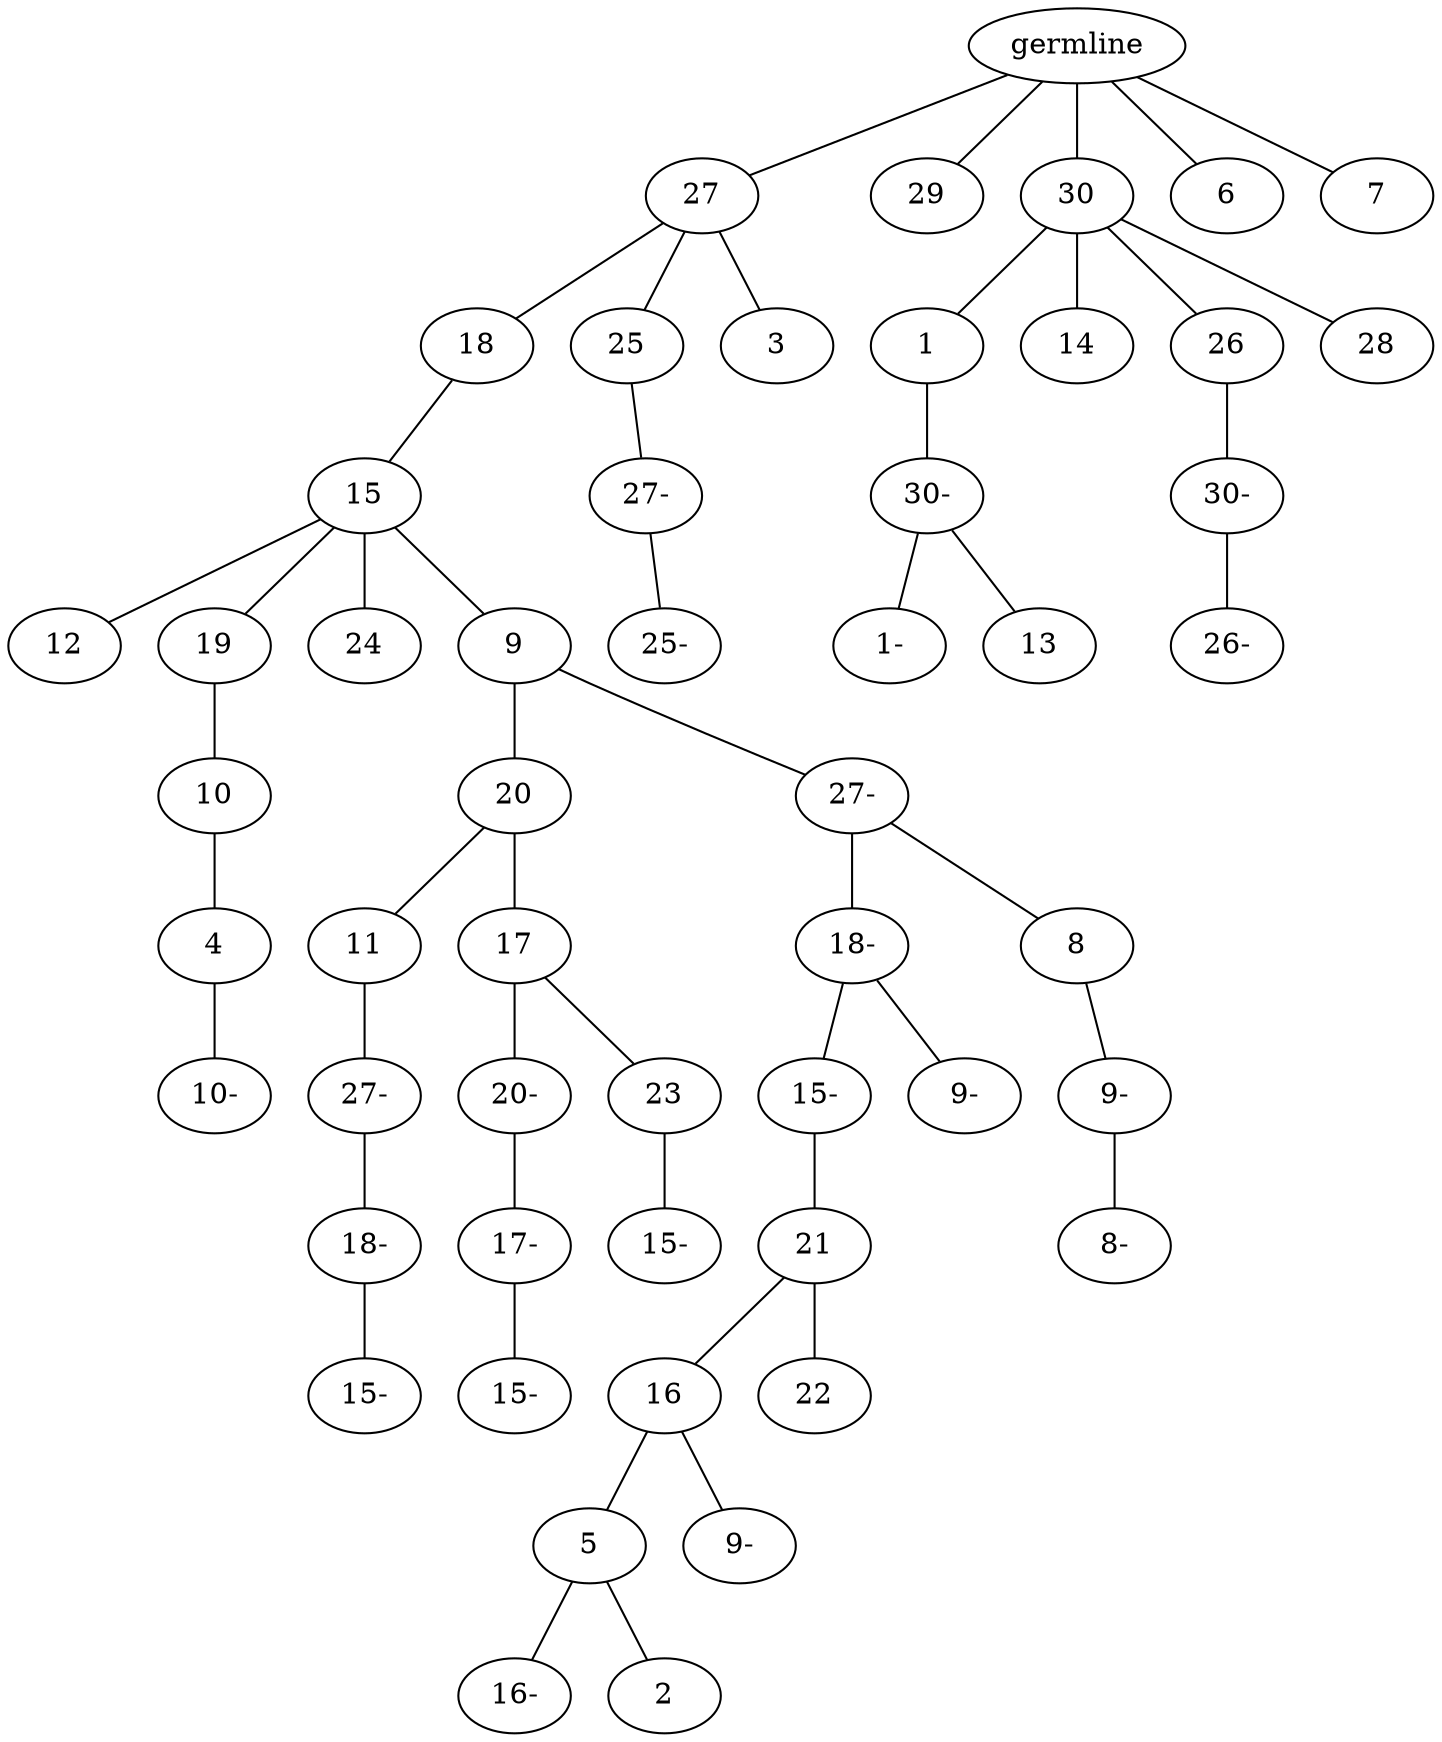 graph tree {
    "139661546424928" [label="germline"];
    "139661546447488" [label="27"];
    "139661546449408" [label="18"];
    "139661546448160" [label="15"];
    "139661546450752" [label="12"];
    "139661546449264" [label="19"];
    "139661546449888" [label="10"];
    "139661546447872" [label="4"];
    "139661546447776" [label="10-"];
    "139661546449744" [label="24"];
    "139661546448208" [label="9"];
    "139661546450128" [label="20"];
    "139661546450224" [label="11"];
    "139661546450416" [label="27-"];
    "139661546449072" [label="18-"];
    "139661546423536" [label="15-"];
    "139661546448112" [label="17"];
    "139661546447584" [label="20-"];
    "139661546448928" [label="17-"];
    "139661546449504" [label="15-"];
    "139661546447056" [label="23"];
    "139661546447392" [label="15-"];
    "139661546448448" [label="27-"];
    "139661546447824" [label="18-"];
    "139661546447536" [label="15-"];
    "139661545251072" [label="21"];
    "139661545250976" [label="16"];
    "139661545251744" [label="5"];
    "139661545252032" [label="16-"];
    "139661545251888" [label="2"];
    "139661545251456" [label="9-"];
    "139661545251216" [label="22"];
    "139661546450080" [label="9-"];
    "139661546448976" [label="8"];
    "139661545251408" [label="9-"];
    "139661545251600" [label="8-"];
    "139661546449792" [label="25"];
    "139661546447680" [label="27-"];
    "139661546446912" [label="25-"];
    "139661546448064" [label="3"];
    "139661546449696" [label="29"];
    "139661546450848" [label="30"];
    "139661546450704" [label="1"];
    "139661546447728" [label="30-"];
    "139661545252656" [label="1-"];
    "139661545252944" [label="13"];
    "139661546449120" [label="14"];
    "139661546449840" [label="26"];
    "139661545252848" [label="30-"];
    "139661545251120" [label="26-"];
    "139661546447152" [label="28"];
    "139661546448256" [label="6"];
    "139661546447920" [label="7"];
    "139661546424928" -- "139661546447488";
    "139661546424928" -- "139661546449696";
    "139661546424928" -- "139661546450848";
    "139661546424928" -- "139661546448256";
    "139661546424928" -- "139661546447920";
    "139661546447488" -- "139661546449408";
    "139661546447488" -- "139661546449792";
    "139661546447488" -- "139661546448064";
    "139661546449408" -- "139661546448160";
    "139661546448160" -- "139661546450752";
    "139661546448160" -- "139661546449264";
    "139661546448160" -- "139661546449744";
    "139661546448160" -- "139661546448208";
    "139661546449264" -- "139661546449888";
    "139661546449888" -- "139661546447872";
    "139661546447872" -- "139661546447776";
    "139661546448208" -- "139661546450128";
    "139661546448208" -- "139661546448448";
    "139661546450128" -- "139661546450224";
    "139661546450128" -- "139661546448112";
    "139661546450224" -- "139661546450416";
    "139661546450416" -- "139661546449072";
    "139661546449072" -- "139661546423536";
    "139661546448112" -- "139661546447584";
    "139661546448112" -- "139661546447056";
    "139661546447584" -- "139661546448928";
    "139661546448928" -- "139661546449504";
    "139661546447056" -- "139661546447392";
    "139661546448448" -- "139661546447824";
    "139661546448448" -- "139661546448976";
    "139661546447824" -- "139661546447536";
    "139661546447824" -- "139661546450080";
    "139661546447536" -- "139661545251072";
    "139661545251072" -- "139661545250976";
    "139661545251072" -- "139661545251216";
    "139661545250976" -- "139661545251744";
    "139661545250976" -- "139661545251456";
    "139661545251744" -- "139661545252032";
    "139661545251744" -- "139661545251888";
    "139661546448976" -- "139661545251408";
    "139661545251408" -- "139661545251600";
    "139661546449792" -- "139661546447680";
    "139661546447680" -- "139661546446912";
    "139661546450848" -- "139661546450704";
    "139661546450848" -- "139661546449120";
    "139661546450848" -- "139661546449840";
    "139661546450848" -- "139661546447152";
    "139661546450704" -- "139661546447728";
    "139661546447728" -- "139661545252656";
    "139661546447728" -- "139661545252944";
    "139661546449840" -- "139661545252848";
    "139661545252848" -- "139661545251120";
}
